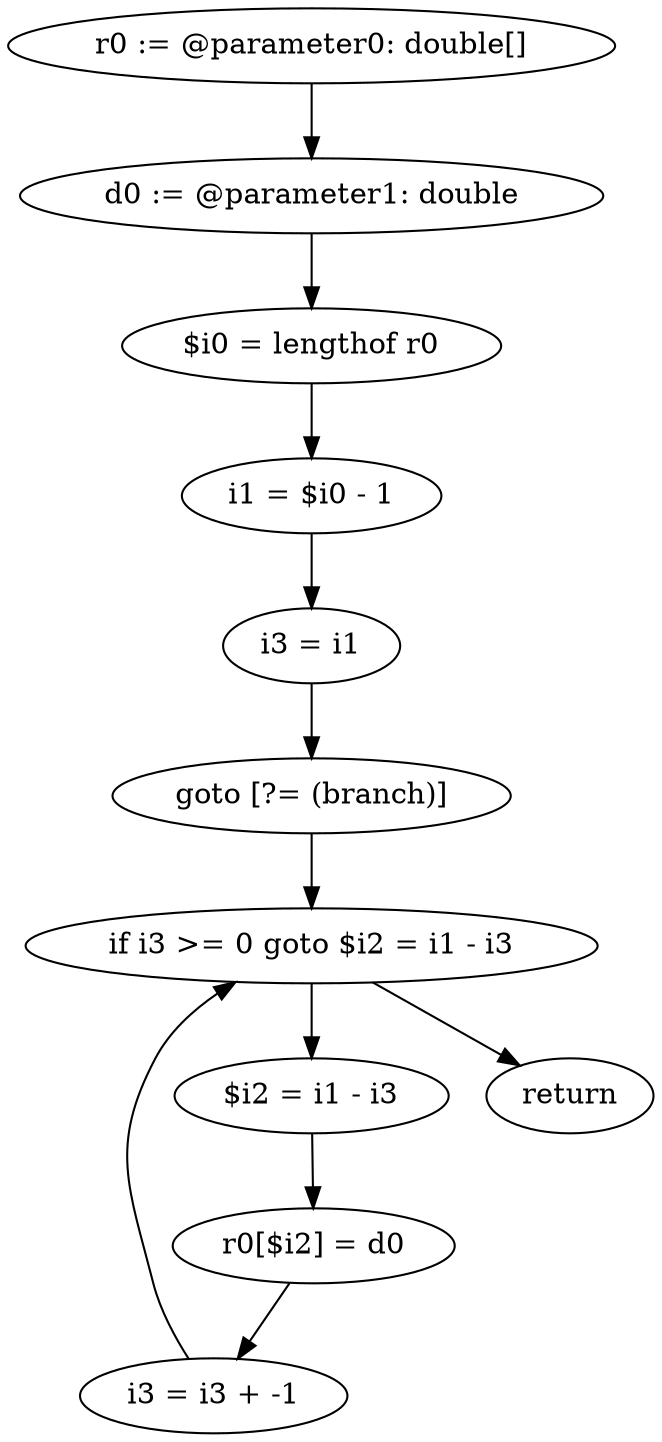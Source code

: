 digraph "unitGraph" {
    "r0 := @parameter0: double[]"
    "d0 := @parameter1: double"
    "$i0 = lengthof r0"
    "i1 = $i0 - 1"
    "i3 = i1"
    "goto [?= (branch)]"
    "$i2 = i1 - i3"
    "r0[$i2] = d0"
    "i3 = i3 + -1"
    "if i3 >= 0 goto $i2 = i1 - i3"
    "return"
    "r0 := @parameter0: double[]"->"d0 := @parameter1: double";
    "d0 := @parameter1: double"->"$i0 = lengthof r0";
    "$i0 = lengthof r0"->"i1 = $i0 - 1";
    "i1 = $i0 - 1"->"i3 = i1";
    "i3 = i1"->"goto [?= (branch)]";
    "goto [?= (branch)]"->"if i3 >= 0 goto $i2 = i1 - i3";
    "$i2 = i1 - i3"->"r0[$i2] = d0";
    "r0[$i2] = d0"->"i3 = i3 + -1";
    "i3 = i3 + -1"->"if i3 >= 0 goto $i2 = i1 - i3";
    "if i3 >= 0 goto $i2 = i1 - i3"->"return";
    "if i3 >= 0 goto $i2 = i1 - i3"->"$i2 = i1 - i3";
}
